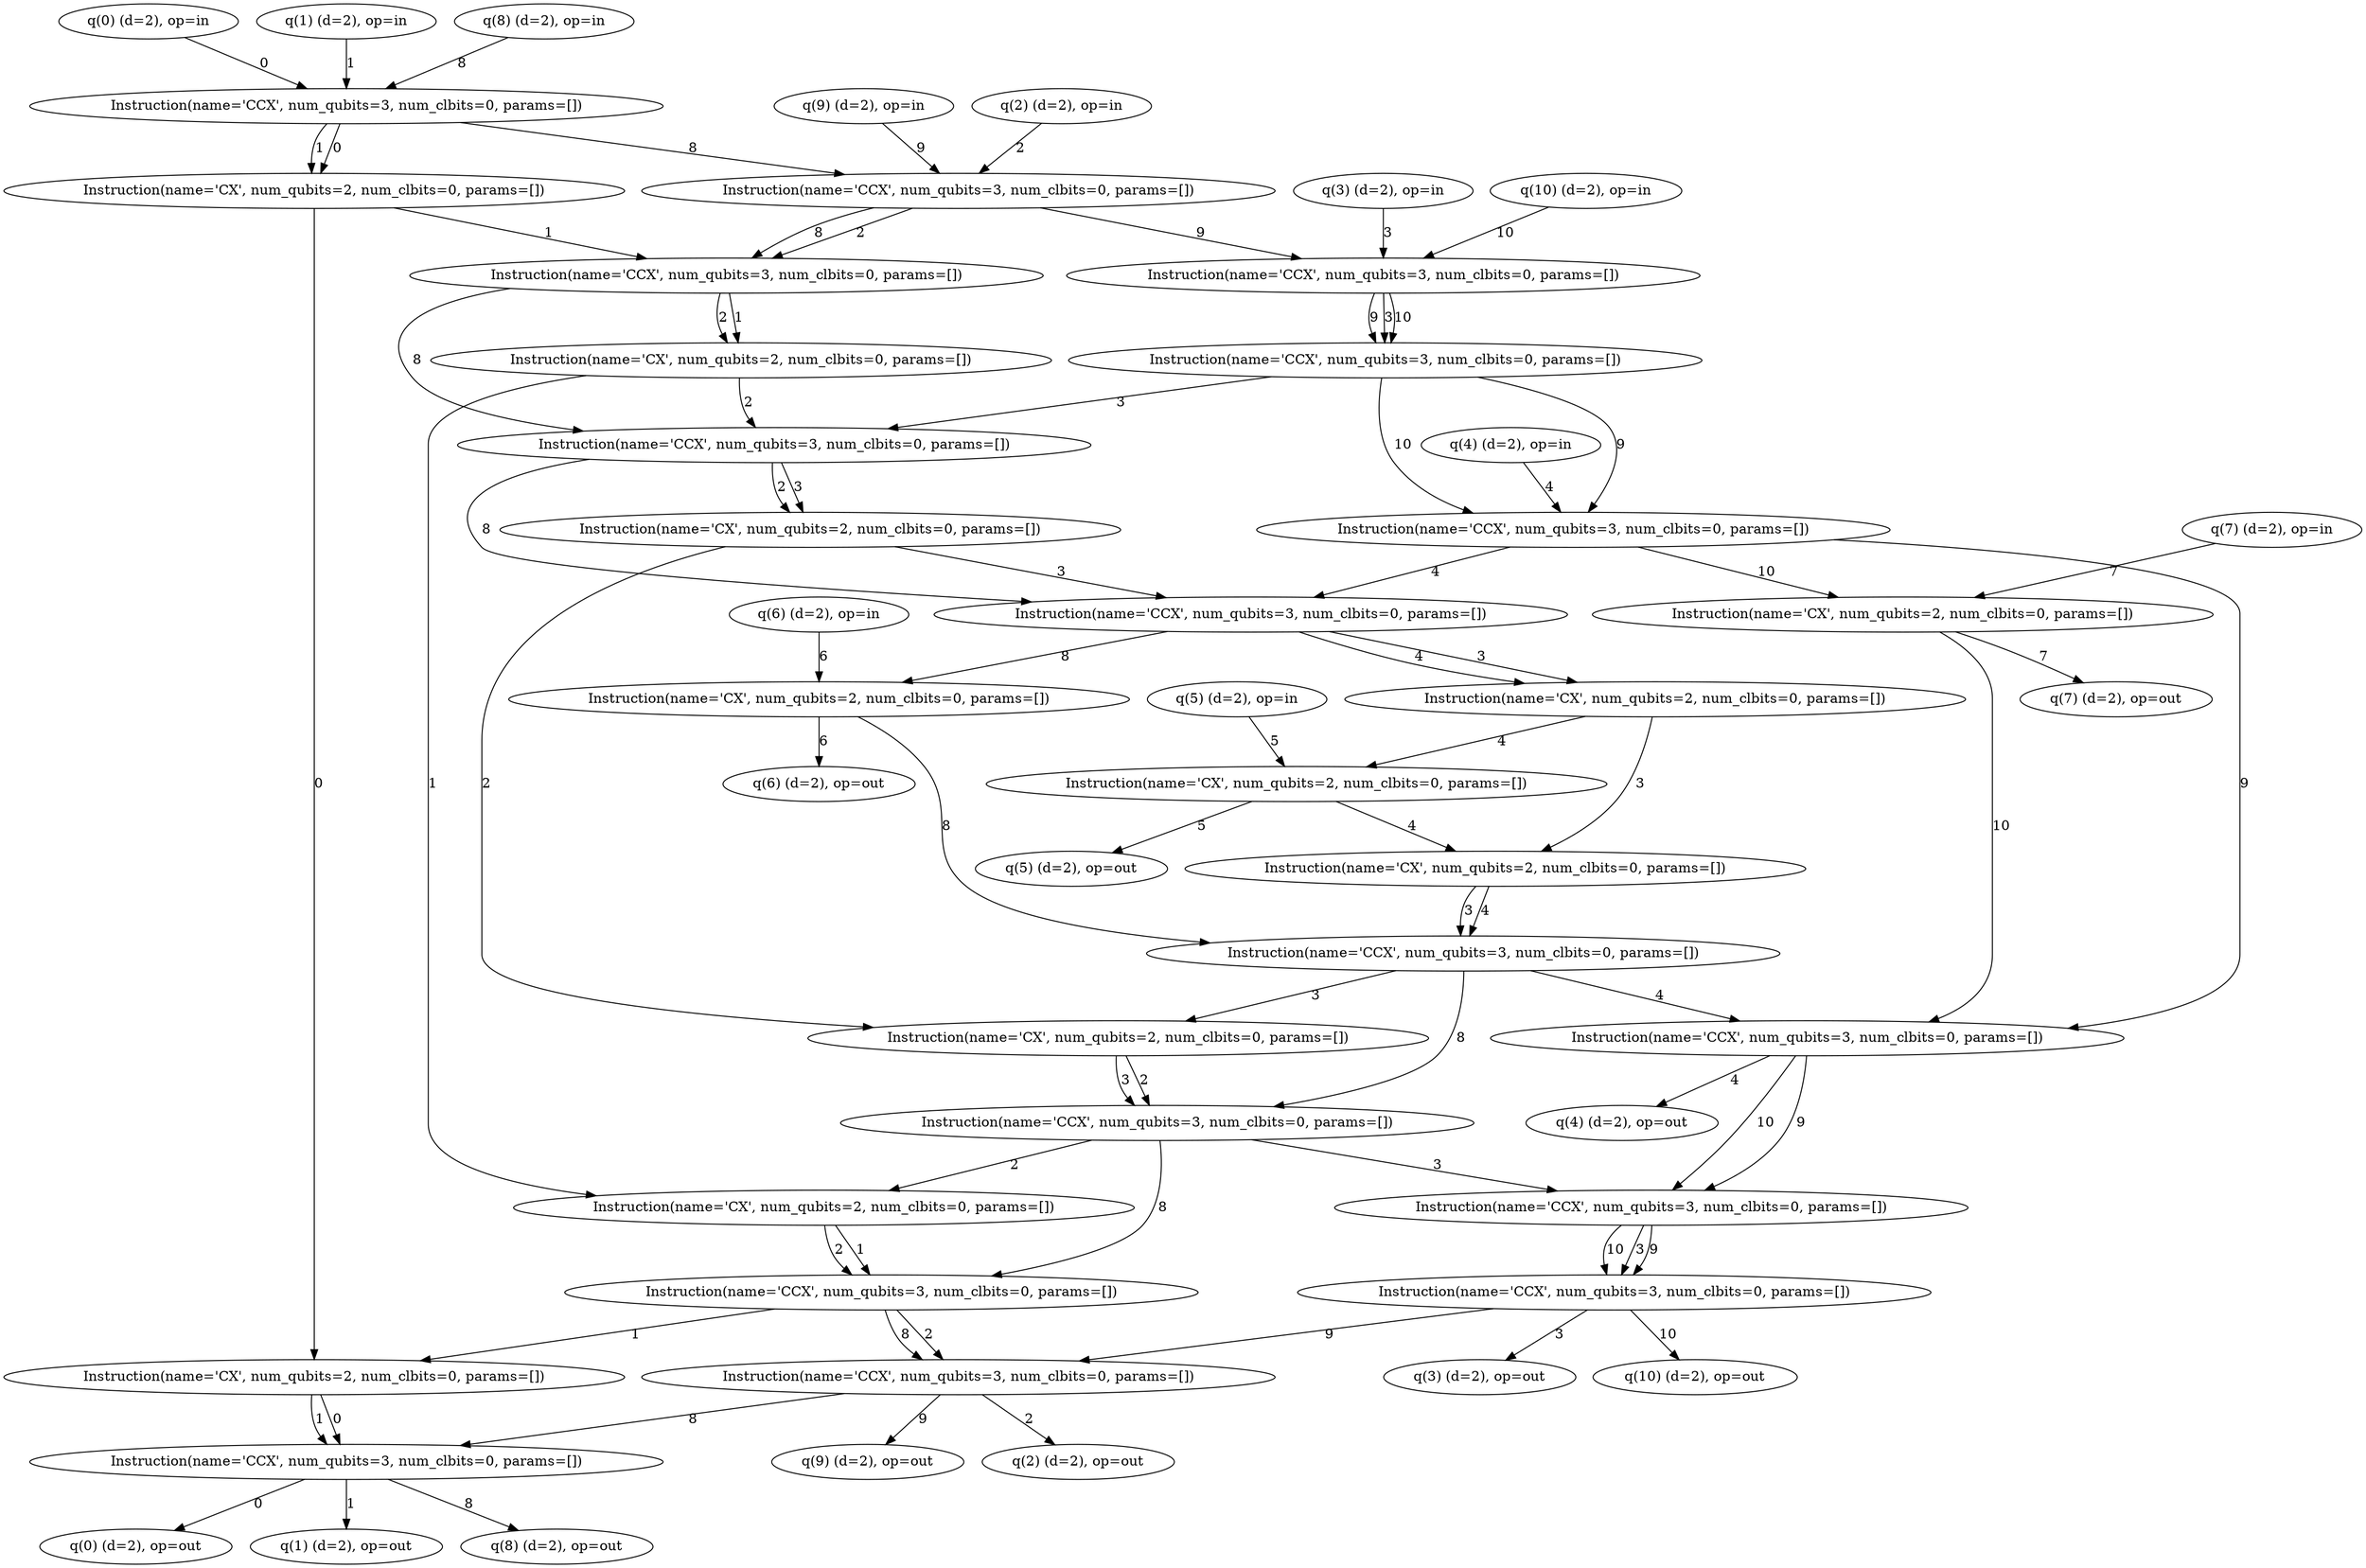 digraph G {
0 [ancilla=False, label="q(0) (d=2), op=in", matrix="None", qubits="0"];
1 [ancilla=False, label="q(1) (d=2), op=in", matrix="None", qubits="1"];
2 [ancilla=False, label="q(2) (d=2), op=in", matrix="None", qubits="2"];
3 [ancilla=False, label="q(3) (d=2), op=in", matrix="None", qubits="3"];
4 [ancilla=False, label="q(4) (d=2), op=in", matrix="None", qubits="4"];
5 [ancilla=False, label="q(5) (d=2), op=in", matrix="None", qubits="5"];
6 [ancilla=False, label="q(6) (d=2), op=in", matrix="None", qubits="6"];
7 [ancilla=False, label="q(7) (d=2), op=in", matrix="None", qubits="7"];
8 [ancilla=True, label="q(8) (d=2), op=in", matrix="None", qubits="8"];
9 [ancilla=True, label="q(9) (d=2), op=in", matrix="None", qubits="9"];
10 [ancilla=True, label="q(10) (d=2), op=in", matrix="None", qubits="10"];
11 [label="Instruction(name='CCX', num_qubits=3, num_clbits=0, params=[])", matrix="[[0, 1], [1, 0]]", qubits="0,1,8"];
12 [label="Instruction(name='CX', num_qubits=2, num_clbits=0, params=[])", matrix="[[0, 1], [1, 0]]", qubits="0,1"];
13 [label="Instruction(name='CCX', num_qubits=3, num_clbits=0, params=[])", matrix="[[0, 1], [1, 0]]", qubits="2,8,9"];
14 [label="Instruction(name='CCX', num_qubits=3, num_clbits=0, params=[])", matrix="[[0, 1], [1, 0]]", qubits="1,2,8"];
15 [label="Instruction(name='CX', num_qubits=2, num_clbits=0, params=[])", matrix="[[0, 1], [1, 0]]", qubits="1,2"];
16 [label="Instruction(name='CCX', num_qubits=3, num_clbits=0, params=[])", matrix="[[0, 1], [1, 0]]", qubits="3,9,10"];
17 [label="Instruction(name='CCX', num_qubits=3, num_clbits=0, params=[])", matrix="[[0, 1], [1, 0]]", qubits="3,10,9"];
18 [label="Instruction(name='CCX', num_qubits=3, num_clbits=0, params=[])", matrix="[[0, 1], [1, 0]]", qubits="2,3,8"];
19 [label="Instruction(name='CX', num_qubits=2, num_clbits=0, params=[])", matrix="[[0, 1], [1, 0]]", qubits="2,3"];
20 [label="Instruction(name='CCX', num_qubits=3, num_clbits=0, params=[])", matrix="[[0, 1], [1, 0]]", qubits="4,9,10"];
21 [label="Instruction(name='CCX', num_qubits=3, num_clbits=0, params=[])", matrix="[[0, 1], [1, 0]]", qubits="3,4,8"];
22 [label="Instruction(name='CX', num_qubits=2, num_clbits=0, params=[])", matrix="[[0, 1], [1, 0]]", qubits="3,4"];
23 [label="Instruction(name='CX', num_qubits=2, num_clbits=0, params=[])", matrix="[[0, 1], [1, 0]]", qubits="4,5"];
24 [label="Instruction(name='CX', num_qubits=2, num_clbits=0, params=[])", matrix="[[0, 1], [1, 0]]", qubits="3,4"];
25 [label="Instruction(name='CX', num_qubits=2, num_clbits=0, params=[])", matrix="[[0, 1], [1, 0]]", qubits="8,6"];
26 [label="Instruction(name='CCX', num_qubits=3, num_clbits=0, params=[])", matrix="[[0, 1], [1, 0]]", qubits="3,4,8"];
27 [label="Instruction(name='CX', num_qubits=2, num_clbits=0, params=[])", matrix="[[0, 1], [1, 0]]", qubits="2,3"];
28 [label="Instruction(name='CCX', num_qubits=3, num_clbits=0, params=[])", matrix="[[0, 1], [1, 0]]", qubits="2,3,8"];
29 [label="Instruction(name='CX', num_qubits=2, num_clbits=0, params=[])", matrix="[[0, 1], [1, 0]]", qubits="1,2"];
30 [label="Instruction(name='CCX', num_qubits=3, num_clbits=0, params=[])", matrix="[[0, 1], [1, 0]]", qubits="1,2,8"];
31 [label="Instruction(name='CX', num_qubits=2, num_clbits=0, params=[])", matrix="[[0, 1], [1, 0]]", qubits="0,1"];
32 [label="Instruction(name='CX', num_qubits=2, num_clbits=0, params=[])", matrix="[[0, 1], [1, 0]]", qubits="10,7"];
33 [label="Instruction(name='CCX', num_qubits=3, num_clbits=0, params=[])", matrix="[[0, 1], [1, 0]]", qubits="4,9,10"];
34 [label="Instruction(name='CCX', num_qubits=3, num_clbits=0, params=[])", matrix="[[0, 1], [1, 0]]", qubits="3,10,9"];
35 [label="Instruction(name='CCX', num_qubits=3, num_clbits=0, params=[])", matrix="[[0, 1], [1, 0]]", qubits="3,9,10"];
36 [label="Instruction(name='CCX', num_qubits=3, num_clbits=0, params=[])", matrix="[[0, 1], [1, 0]]", qubits="2,8,9"];
37 [label="Instruction(name='CCX', num_qubits=3, num_clbits=0, params=[])", matrix="[[0, 1], [1, 0]]", qubits="0,1,8"];
38 [ancilla=False, label="q(0) (d=2), op=out", matrix="None", qubits="0"];
39 [ancilla=False, label="q(1) (d=2), op=out", matrix="None", qubits="1"];
40 [ancilla=False, label="q(2) (d=2), op=out", matrix="None", qubits="2"];
41 [ancilla=False, label="q(3) (d=2), op=out", matrix="None", qubits="3"];
42 [ancilla=False, label="q(4) (d=2), op=out", matrix="None", qubits="4"];
43 [ancilla=False, label="q(5) (d=2), op=out", matrix="None", qubits="5"];
44 [ancilla=False, label="q(6) (d=2), op=out", matrix="None", qubits="6"];
45 [ancilla=False, label="q(7) (d=2), op=out", matrix="None", qubits="7"];
46 [ancilla=True, label="q(8) (d=2), op=out", matrix="None", qubits="8"];
47 [ancilla=True, label="q(9) (d=2), op=out", matrix="None", qubits="9"];
48 [ancilla=True, label="q(10) (d=2), op=out", matrix="None", qubits="10"];
0 -> 11  [label=0];
1 -> 11  [label=1];
8 -> 11  [label=8];
11 -> 12  [label=0];
11 -> 12  [label=1];
2 -> 13  [label=2];
11 -> 13  [label=8];
9 -> 13  [label=9];
12 -> 14  [label=1];
13 -> 14  [label=2];
13 -> 14  [label=8];
14 -> 15  [label=1];
14 -> 15  [label=2];
3 -> 16  [label=3];
13 -> 16  [label=9];
10 -> 16  [label=10];
16 -> 17  [label=3];
16 -> 17  [label=10];
16 -> 17  [label=9];
15 -> 18  [label=2];
17 -> 18  [label=3];
14 -> 18  [label=8];
18 -> 19  [label=2];
18 -> 19  [label=3];
4 -> 20  [label=4];
17 -> 20  [label=9];
17 -> 20  [label=10];
19 -> 21  [label=3];
20 -> 21  [label=4];
18 -> 21  [label=8];
21 -> 22  [label=3];
21 -> 22  [label=4];
22 -> 23  [label=4];
5 -> 23  [label=5];
22 -> 24  [label=3];
23 -> 24  [label=4];
21 -> 25  [label=8];
6 -> 25  [label=6];
24 -> 26  [label=3];
24 -> 26  [label=4];
25 -> 26  [label=8];
19 -> 27  [label=2];
26 -> 27  [label=3];
27 -> 28  [label=2];
27 -> 28  [label=3];
26 -> 28  [label=8];
15 -> 29  [label=1];
28 -> 29  [label=2];
29 -> 30  [label=1];
29 -> 30  [label=2];
28 -> 30  [label=8];
12 -> 31  [label=0];
30 -> 31  [label=1];
20 -> 32  [label=10];
7 -> 32  [label=7];
26 -> 33  [label=4];
20 -> 33  [label=9];
32 -> 33  [label=10];
28 -> 34  [label=3];
33 -> 34  [label=10];
33 -> 34  [label=9];
34 -> 35  [label=3];
34 -> 35  [label=9];
34 -> 35  [label=10];
30 -> 36  [label=2];
30 -> 36  [label=8];
35 -> 36  [label=9];
31 -> 37  [label=0];
31 -> 37  [label=1];
36 -> 37  [label=8];
37 -> 38  [label=0];
37 -> 39  [label=1];
36 -> 40  [label=2];
35 -> 41  [label=3];
33 -> 42  [label=4];
23 -> 43  [label=5];
25 -> 44  [label=6];
32 -> 45  [label=7];
37 -> 46  [label=8];
36 -> 47  [label=9];
35 -> 48  [label=10];
}

